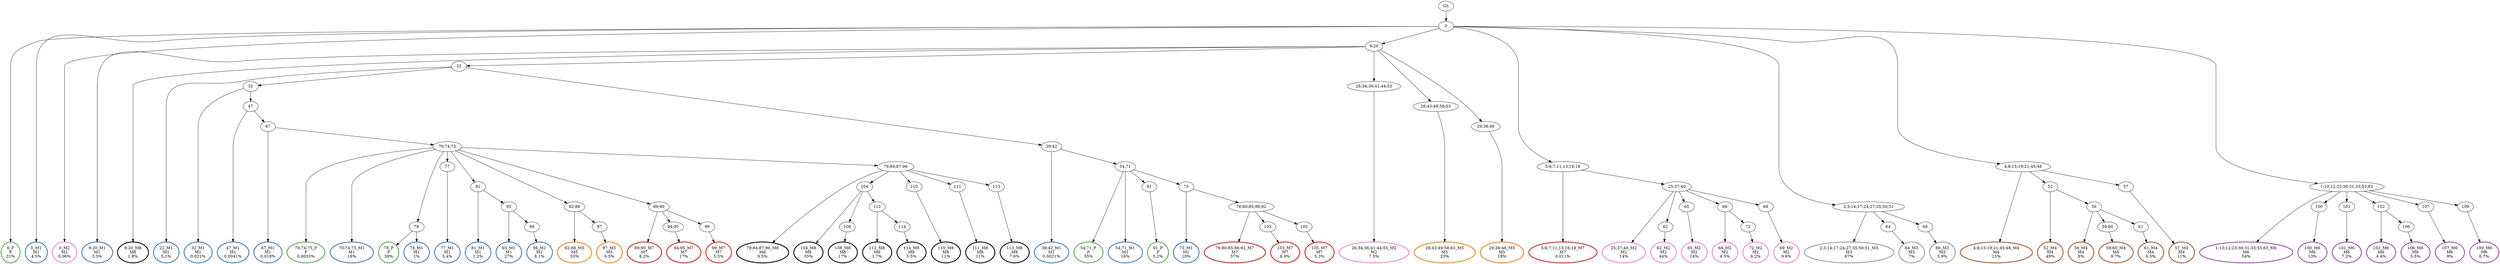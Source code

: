 digraph T {
	{
		rank=same
		120 [penwidth=3,colorscheme=set19,color=3,label="0_P\nP\n21%"]
		113 [penwidth=3,colorscheme=set19,color=3,label="70;74;75_P\nP\n0.0033%"]
		111 [penwidth=3,colorscheme=set19,color=3,label="78_P\nP\n39%"]
		108 [penwidth=3,colorscheme=set19,color=3,label="54;71_P\nP\n35%"]
		106 [penwidth=3,colorscheme=set19,color=3,label="91_P\nP\n5.2%"]
		105 [penwidth=3,colorscheme=set19,color=2,label="0_M1\nM1\n4.5%"]
		104 [penwidth=3,colorscheme=set19,color=2,label="9;20_M1\nM1\n3.5%"]
		103 [penwidth=3,colorscheme=set19,color=2,label="22_M1\nM1\n5.1%"]
		102 [penwidth=3,colorscheme=set19,color=2,label="32_M1\nM1\n0.021%"]
		101 [penwidth=3,colorscheme=set19,color=2,label="47_M1\nM1\n0.0041%"]
		100 [penwidth=3,colorscheme=set19,color=2,label="67_M1\nM1\n0.018%"]
		99 [penwidth=3,colorscheme=set19,color=2,label="70;74;75_M1\nM1\n18%"]
		97 [penwidth=3,colorscheme=set19,color=2,label="77_M1\nM1\n5.4%"]
		96 [penwidth=3,colorscheme=set19,color=2,label="78_M1\nM1\n1%"]
		94 [penwidth=3,colorscheme=set19,color=2,label="81_M1\nM1\n1.2%"]
		92 [penwidth=3,colorscheme=set19,color=2,label="93_M1\nM1\n27%"]
		90 [penwidth=3,colorscheme=set19,color=2,label="98_M1\nM1\n8.1%"]
		89 [penwidth=3,colorscheme=set19,color=2,label="39;42_M1\nM1\n0.0021%"]
		88 [penwidth=3,colorscheme=set19,color=2,label="54;71_M1\nM1\n16%"]
		86 [penwidth=3,colorscheme=set19,color=2,label="73_M1\nM1\n10%"]
		85 [penwidth=3,colorscheme=set19,color=8,label="0_M2\nM2\n0.06%"]
		82 [penwidth=3,colorscheme=set19,color=8,label="25;37;40_M2\nM2\n14%"]
		80 [penwidth=3,colorscheme=set19,color=8,label="62_M2\nM2\n44%"]
		78 [penwidth=3,colorscheme=set19,color=8,label="65_M2\nM2\n14%"]
		76 [penwidth=3,colorscheme=set19,color=8,label="68_M2\nM2\n4.5%"]
		74 [penwidth=3,colorscheme=set19,color=8,label="72_M2\nM2\n6.2%"]
		72 [penwidth=3,colorscheme=set19,color=8,label="69_M2\nM2\n9.6%"]
		70 [penwidth=3,colorscheme=set19,color=8,label="26;34;36;41;44;55_M2\nM2\n7.5%"]
		68 [penwidth=3,colorscheme=set19,color=9,label="2;3;14;17;24;27;35;50;51_M3\nM3\n87%"]
		66 [penwidth=3,colorscheme=set19,color=9,label="64_M3\nM3\n7%"]
		64 [penwidth=3,colorscheme=set19,color=9,label="66_M3\nM3\n5.9%"]
		62 [penwidth=3,colorscheme=set19,color=7,label="4;8;15;19;21;45;48_M4\nM4\n15%"]
		60 [penwidth=3,colorscheme=set19,color=7,label="52_M4\nM4\n49%"]
		58 [penwidth=3,colorscheme=set19,color=7,label="56_M4\nM4\n8%"]
		56 [penwidth=3,colorscheme=set19,color=7,label="59;60_M4\nM4\n9.7%"]
		54 [penwidth=3,colorscheme=set19,color=7,label="61_M4\nM4\n6.5%"]
		52 [penwidth=3,colorscheme=set19,color=7,label="57_M4\nM4\n11%"]
		50 [penwidth=3,colorscheme=set19,color=5,label="82;88_M5\nM5\n53%"]
		48 [penwidth=3,colorscheme=set19,color=5,label="97_M5\nM5\n6.5%"]
		46 [penwidth=3,colorscheme=set19,color=5,label="28;43;49;58;63_M5\nM5\n23%"]
		44 [penwidth=3,colorscheme=set19,color=5,label="29;38;46_M5\nM5\n18%"]
		42 [penwidth=3,colorscheme=set19,color=4,label="1;10;12;23;30;31;33;53;83_M6\nM6\n54%"]
		40 [penwidth=3,colorscheme=set19,color=4,label="100_M6\nM6\n13%"]
		38 [penwidth=3,colorscheme=set19,color=4,label="101_M6\nM6\n7.2%"]
		36 [penwidth=3,colorscheme=set19,color=4,label="102_M6\nM6\n4.4%"]
		34 [penwidth=3,colorscheme=set19,color=4,label="106_M6\nM6\n5.5%"]
		32 [penwidth=3,colorscheme=set19,color=4,label="107_M6\nM6\n9%"]
		30 [penwidth=3,colorscheme=set19,color=4,label="109_M6\nM6\n6.7%"]
		29 [penwidth=3,colorscheme=set19,color=1,label="5;6;7;11;13;16;18_M7\nM7\n0.011%"]
		27 [penwidth=3,colorscheme=set19,color=1,label="89;90_M7\nM7\n8.2%"]
		25 [penwidth=3,colorscheme=set19,color=1,label="94;95_M7\nM7\n17%"]
		23 [penwidth=3,colorscheme=set19,color=1,label="99_M7\nM7\n5.3%"]
		21 [penwidth=3,colorscheme=set19,color=1,label="76;80;85;86;92_M7\nM7\n57%"]
		19 [penwidth=3,colorscheme=set19,color=1,label="103_M7\nM7\n6.9%"]
		17 [penwidth=3,colorscheme=set19,color=1,label="105_M7\nM7\n5.3%"]
		16 [penwidth=3,colorscheme=set19,color=10,label="9;20_M8\nM8\n1.8%"]
		14 [penwidth=3,colorscheme=set19,color=10,label="79;84;87;96_M8\nM8\n9.5%"]
		12 [penwidth=3,colorscheme=set19,color=10,label="104_M8\nM8\n35%"]
		10 [penwidth=3,colorscheme=set19,color=10,label="108_M8\nM8\n17%"]
		8 [penwidth=3,colorscheme=set19,color=10,label="112_M8\nM8\n1.7%"]
		6 [penwidth=3,colorscheme=set19,color=10,label="114_M8\nM8\n5.5%"]
		4 [penwidth=3,colorscheme=set19,color=10,label="110_M8\nM8\n11%"]
		2 [penwidth=3,colorscheme=set19,color=10,label="111_M8\nM8\n11%"]
		0 [penwidth=3,colorscheme=set19,color=10,label="113_M8\nM8\n7.6%"]
	}
	122 [label="GL"]
	121 [label="0"]
	119 [label="9;20"]
	118 [label="22"]
	117 [label="32"]
	116 [label="47"]
	115 [label="67"]
	114 [label="70;74;75"]
	112 [label="78"]
	110 [label="39;42"]
	109 [label="54;71"]
	107 [label="91"]
	98 [label="77"]
	95 [label="81"]
	93 [label="93"]
	91 [label="98"]
	87 [label="73"]
	84 [label="5;6;7;11;13;16;18"]
	83 [label="25;37;40"]
	81 [label="62"]
	79 [label="65"]
	77 [label="68"]
	75 [label="72"]
	73 [label="69"]
	71 [label="26;34;36;41;44;55"]
	69 [label="2;3;14;17;24;27;35;50;51"]
	67 [label="64"]
	65 [label="66"]
	63 [label="4;8;15;19;21;45;48"]
	61 [label="52"]
	59 [label="56"]
	57 [label="59;60"]
	55 [label="61"]
	53 [label="57"]
	51 [label="82;88"]
	49 [label="97"]
	47 [label="28;43;49;58;63"]
	45 [label="29;38;46"]
	43 [label="1;10;12;23;30;31;33;53;83"]
	41 [label="100"]
	39 [label="101"]
	37 [label="102"]
	35 [label="106"]
	33 [label="107"]
	31 [label="109"]
	28 [label="89;90"]
	26 [label="94;95"]
	24 [label="99"]
	22 [label="76;80;85;86;92"]
	20 [label="103"]
	18 [label="105"]
	15 [label="79;84;87;96"]
	13 [label="104"]
	11 [label="108"]
	9 [label="112"]
	7 [label="114"]
	5 [label="110"]
	3 [label="111"]
	1 [label="113"]
	122 -> 121
	121 -> 120
	121 -> 119
	121 -> 105
	121 -> 85
	121 -> 84
	121 -> 69
	121 -> 63
	121 -> 43
	119 -> 118
	119 -> 104
	119 -> 71
	119 -> 47
	119 -> 45
	119 -> 16
	118 -> 117
	118 -> 110
	118 -> 103
	117 -> 116
	117 -> 102
	116 -> 115
	116 -> 101
	115 -> 114
	115 -> 100
	114 -> 113
	114 -> 112
	114 -> 99
	114 -> 98
	114 -> 95
	114 -> 51
	114 -> 28
	114 -> 15
	112 -> 111
	112 -> 96
	110 -> 109
	110 -> 89
	109 -> 108
	109 -> 107
	109 -> 88
	109 -> 87
	107 -> 106
	98 -> 97
	95 -> 94
	95 -> 93
	93 -> 92
	93 -> 91
	91 -> 90
	87 -> 86
	87 -> 22
	84 -> 83
	84 -> 29
	83 -> 82
	83 -> 81
	83 -> 79
	83 -> 77
	83 -> 73
	81 -> 80
	79 -> 78
	77 -> 76
	77 -> 75
	75 -> 74
	73 -> 72
	71 -> 70
	69 -> 68
	69 -> 67
	69 -> 65
	67 -> 66
	65 -> 64
	63 -> 62
	63 -> 61
	63 -> 53
	61 -> 60
	61 -> 59
	59 -> 58
	59 -> 57
	59 -> 55
	57 -> 56
	55 -> 54
	53 -> 52
	51 -> 50
	51 -> 49
	49 -> 48
	47 -> 46
	45 -> 44
	43 -> 42
	43 -> 41
	43 -> 39
	43 -> 37
	43 -> 33
	43 -> 31
	41 -> 40
	39 -> 38
	37 -> 36
	37 -> 35
	35 -> 34
	33 -> 32
	31 -> 30
	28 -> 27
	28 -> 26
	28 -> 24
	26 -> 25
	24 -> 23
	22 -> 21
	22 -> 20
	22 -> 18
	20 -> 19
	18 -> 17
	15 -> 14
	15 -> 13
	15 -> 5
	15 -> 3
	15 -> 1
	13 -> 12
	13 -> 11
	13 -> 9
	11 -> 10
	9 -> 8
	9 -> 7
	7 -> 6
	5 -> 4
	3 -> 2
	1 -> 0
}
